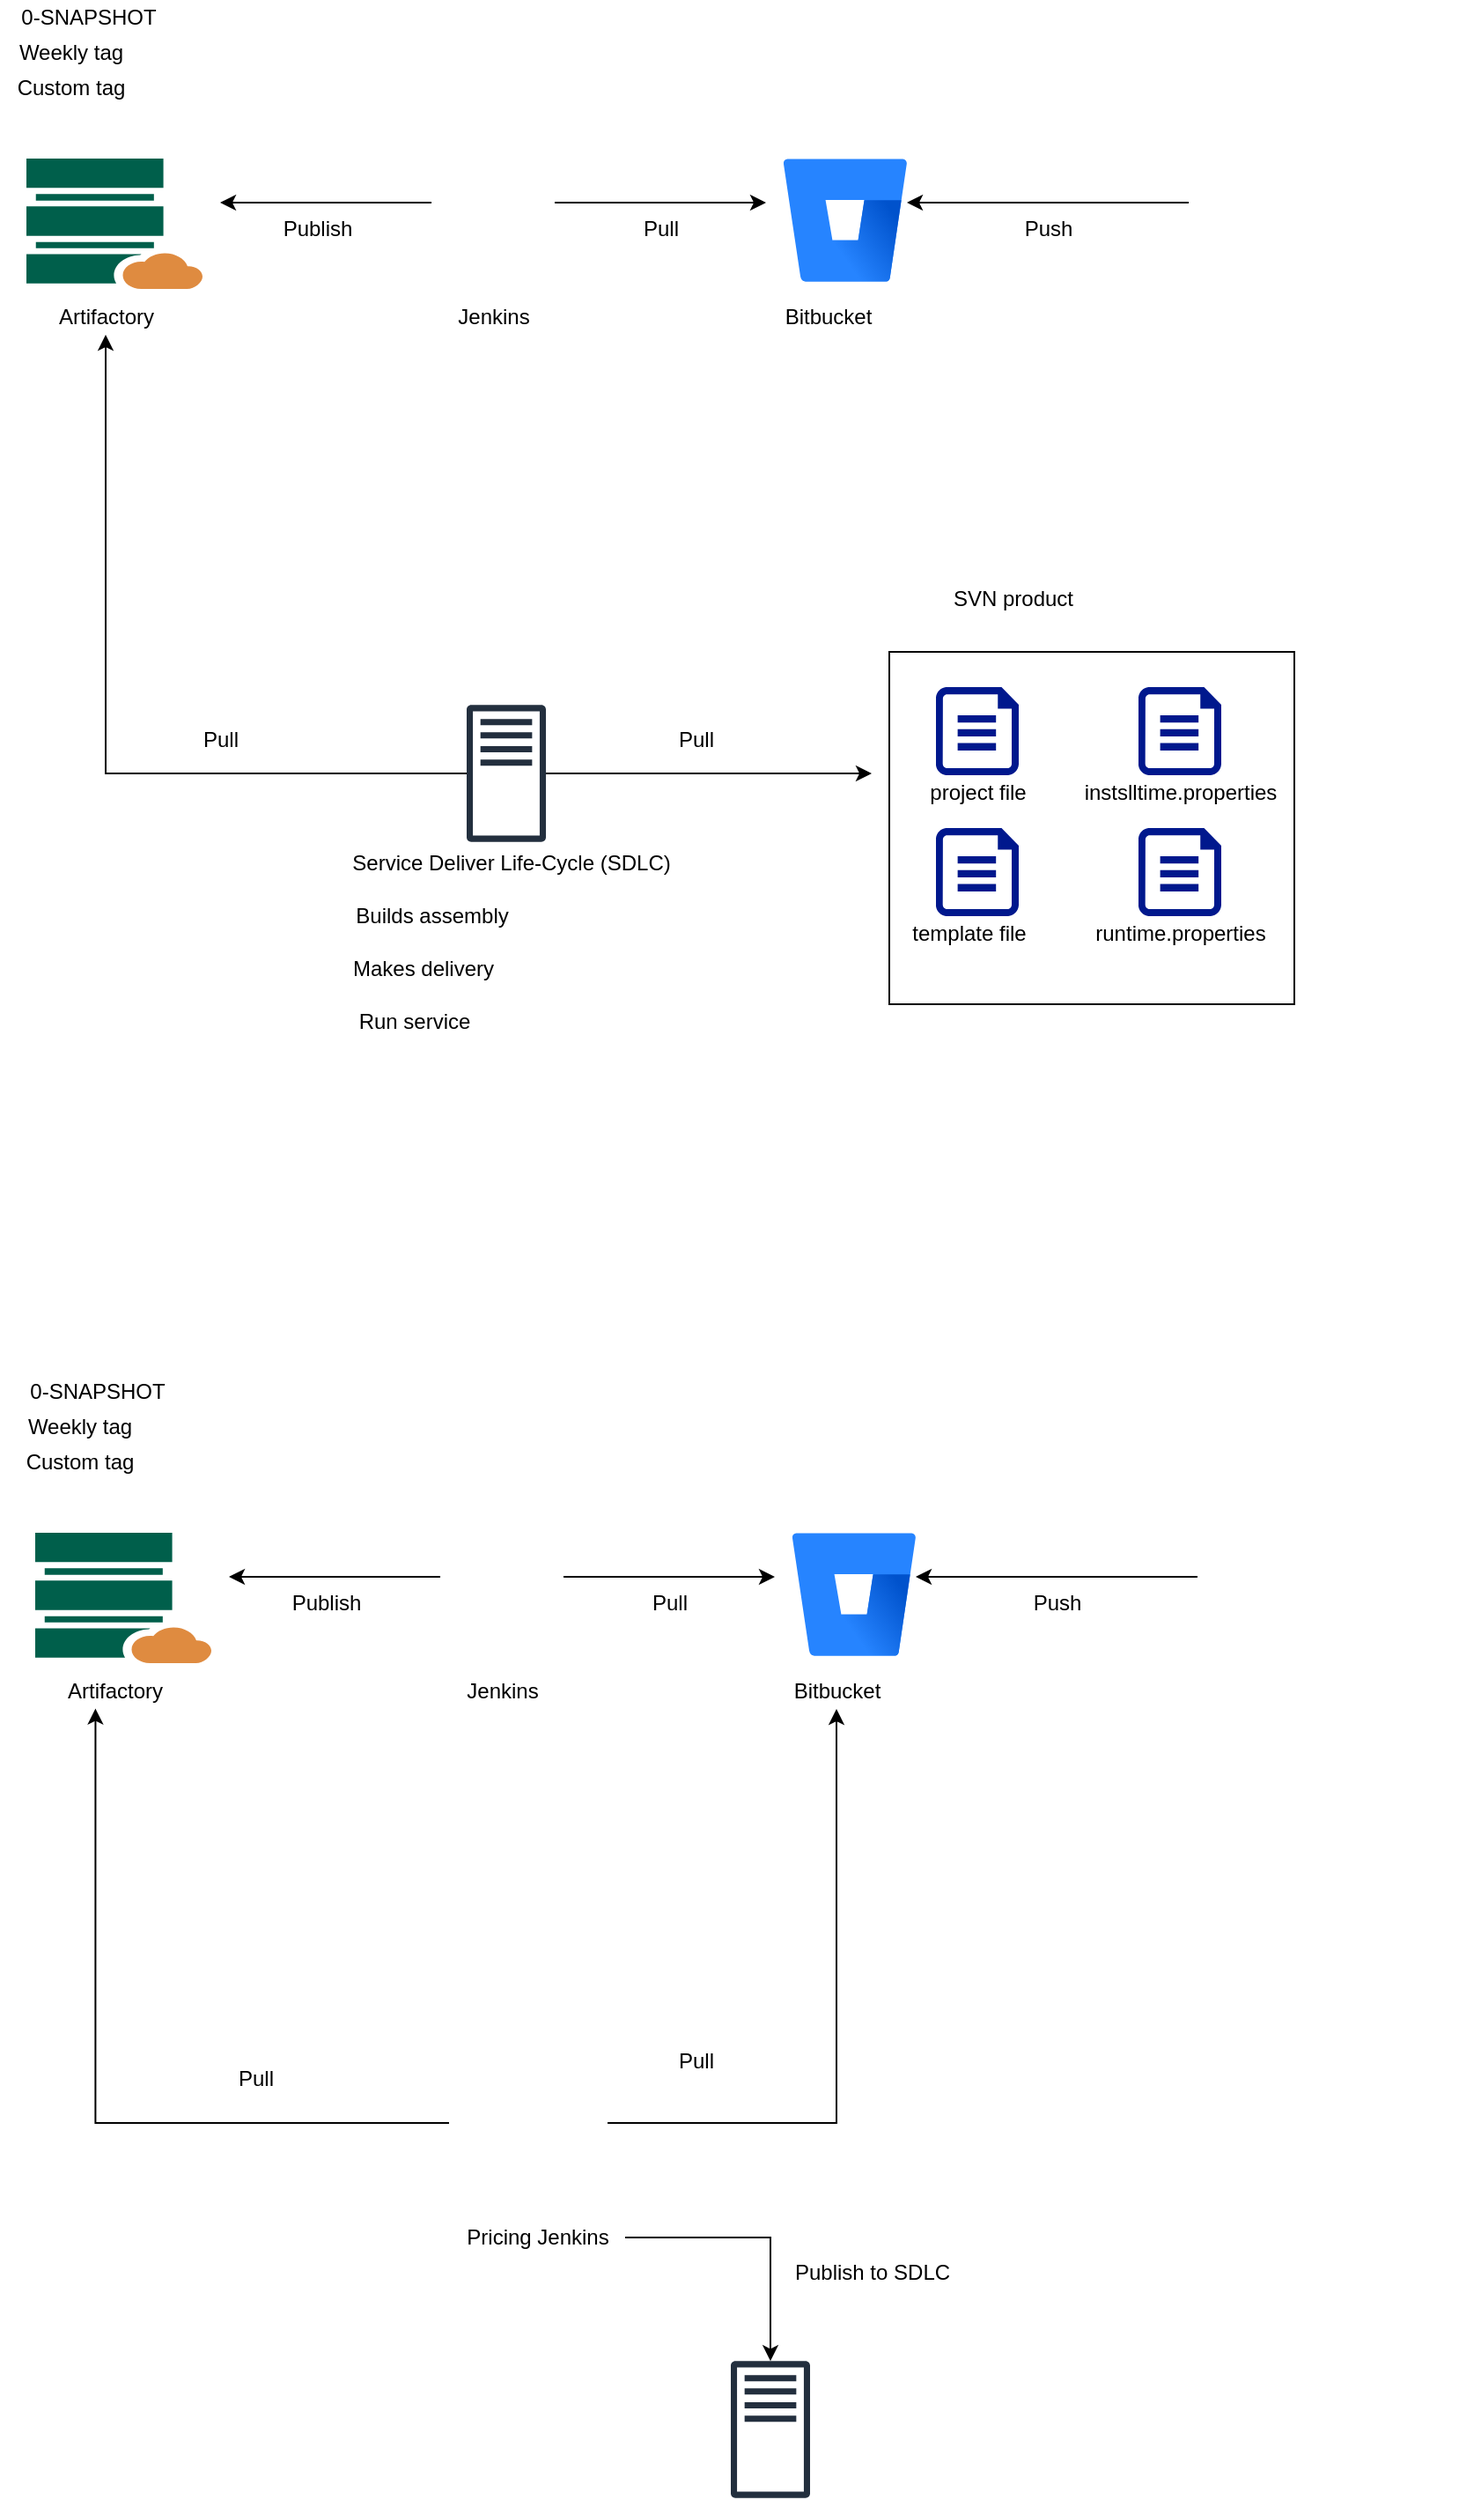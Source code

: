 <mxfile version="15.0.2" type="device"><diagram id="Okuv5jG48Oew-17ogckp" name="Page-1"><mxGraphModel dx="1038" dy="547" grid="1" gridSize="10" guides="1" tooltips="1" connect="1" arrows="1" fold="1" page="1" pageScale="1" pageWidth="850" pageHeight="1100" math="0" shadow="0"><root><mxCell id="0"/><mxCell id="1" parent="0"/><mxCell id="o1r8t5eu1Oi5vq-ldwoV-10" style="edgeStyle=orthogonalEdgeStyle;rounded=0;orthogonalLoop=1;jettySize=auto;html=1;" parent="1" source="o1r8t5eu1Oi5vq-ldwoV-2" edge="1"><mxGeometry relative="1" as="geometry"><mxPoint x="590" y="185" as="targetPoint"/><Array as="points"><mxPoint x="720" y="185"/><mxPoint x="590" y="185"/></Array></mxGeometry></mxCell><mxCell id="o1r8t5eu1Oi5vq-ldwoV-2" value="" style="shape=image;imageAspect=0;aspect=fixed;verticalLabelPosition=bottom;verticalAlign=top;image=https://miro.medium.com/max/996/1*2X4kX8wkfbtBFu9Zack_IA.gif;" parent="1" vertex="1"><mxGeometry x="750" y="145" width="159.62" height="100" as="geometry"/></mxCell><mxCell id="o1r8t5eu1Oi5vq-ldwoV-3" value="" style="image;image=img/lib/atlassian/Bitbucket_Logo.svg;" parent="1" vertex="1"><mxGeometry x="520" y="160" width="70" height="70" as="geometry"/></mxCell><mxCell id="o1r8t5eu1Oi5vq-ldwoV-4" value="Bitbucket" style="text;html=1;align=center;verticalAlign=middle;resizable=0;points=[];autosize=1;strokeColor=none;" parent="1" vertex="1"><mxGeometry x="510" y="240" width="70" height="20" as="geometry"/></mxCell><mxCell id="o1r8t5eu1Oi5vq-ldwoV-12" style="edgeStyle=orthogonalEdgeStyle;rounded=0;orthogonalLoop=1;jettySize=auto;html=1;" parent="1" source="o1r8t5eu1Oi5vq-ldwoV-6" edge="1"><mxGeometry relative="1" as="geometry"><mxPoint x="510" y="185" as="targetPoint"/></mxGeometry></mxCell><mxCell id="o1r8t5eu1Oi5vq-ldwoV-14" style="edgeStyle=orthogonalEdgeStyle;rounded=0;orthogonalLoop=1;jettySize=auto;html=1;" parent="1" source="o1r8t5eu1Oi5vq-ldwoV-6" edge="1"><mxGeometry relative="1" as="geometry"><mxPoint x="200" y="185" as="targetPoint"/></mxGeometry></mxCell><mxCell id="o1r8t5eu1Oi5vq-ldwoV-6" value="" style="shape=image;html=1;verticalAlign=top;verticalLabelPosition=bottom;labelBackgroundColor=#ffffff;imageAspect=0;aspect=fixed;image=https://cdn4.iconfinder.com/data/icons/logos-brands-5/24/jenkins-128.png" parent="1" vertex="1"><mxGeometry x="320" y="150" width="70" height="70" as="geometry"/></mxCell><mxCell id="o1r8t5eu1Oi5vq-ldwoV-7" value="" style="pointerEvents=1;shadow=0;dashed=0;html=1;strokeColor=none;fillColor=#005F4B;labelPosition=center;verticalLabelPosition=bottom;verticalAlign=top;align=center;outlineConnect=0;shape=mxgraph.veeam2.cloud_repository;" parent="1" vertex="1"><mxGeometry x="90" y="160" width="100" height="74" as="geometry"/></mxCell><mxCell id="o1r8t5eu1Oi5vq-ldwoV-8" value="Artifactory" style="text;html=1;align=center;verticalAlign=middle;resizable=0;points=[];autosize=1;strokeColor=none;" parent="1" vertex="1"><mxGeometry x="100" y="240" width="70" height="20" as="geometry"/></mxCell><mxCell id="o1r8t5eu1Oi5vq-ldwoV-9" value="Jenkins" style="text;html=1;align=center;verticalAlign=middle;resizable=0;points=[];autosize=1;strokeColor=none;" parent="1" vertex="1"><mxGeometry x="325" y="240" width="60" height="20" as="geometry"/></mxCell><mxCell id="o1r8t5eu1Oi5vq-ldwoV-11" value="Push" style="text;html=1;align=center;verticalAlign=middle;resizable=0;points=[];autosize=1;strokeColor=none;" parent="1" vertex="1"><mxGeometry x="650" y="190" width="40" height="20" as="geometry"/></mxCell><mxCell id="o1r8t5eu1Oi5vq-ldwoV-13" value="Pull" style="text;html=1;align=center;verticalAlign=middle;resizable=0;points=[];autosize=1;strokeColor=none;" parent="1" vertex="1"><mxGeometry x="430" y="190" width="40" height="20" as="geometry"/></mxCell><mxCell id="o1r8t5eu1Oi5vq-ldwoV-15" value="Publish" style="text;html=1;align=center;verticalAlign=middle;resizable=0;points=[];autosize=1;strokeColor=none;" parent="1" vertex="1"><mxGeometry x="230" y="190" width="50" height="20" as="geometry"/></mxCell><mxCell id="o1r8t5eu1Oi5vq-ldwoV-17" value="Service Deliver Life-Cycle (SDLC)" style="text;html=1;align=center;verticalAlign=middle;resizable=0;points=[];autosize=1;strokeColor=none;" parent="1" vertex="1"><mxGeometry x="265" y="550" width="200" height="20" as="geometry"/></mxCell><mxCell id="o1r8t5eu1Oi5vq-ldwoV-30" style="edgeStyle=orthogonalEdgeStyle;rounded=0;orthogonalLoop=1;jettySize=auto;html=1;" parent="1" source="o1r8t5eu1Oi5vq-ldwoV-19" edge="1"><mxGeometry relative="1" as="geometry"><mxPoint x="570" y="509" as="targetPoint"/></mxGeometry></mxCell><mxCell id="o1r8t5eu1Oi5vq-ldwoV-32" style="edgeStyle=orthogonalEdgeStyle;rounded=0;orthogonalLoop=1;jettySize=auto;html=1;" parent="1" source="o1r8t5eu1Oi5vq-ldwoV-19" target="o1r8t5eu1Oi5vq-ldwoV-8" edge="1"><mxGeometry relative="1" as="geometry"><mxPoint x="120" y="509" as="targetPoint"/></mxGeometry></mxCell><mxCell id="o1r8t5eu1Oi5vq-ldwoV-19" value="" style="outlineConnect=0;fontColor=#232F3E;gradientColor=none;fillColor=#232F3E;strokeColor=none;dashed=0;verticalLabelPosition=bottom;verticalAlign=top;align=center;html=1;fontSize=12;fontStyle=0;aspect=fixed;pointerEvents=1;shape=mxgraph.aws4.traditional_server;" parent="1" vertex="1"><mxGeometry x="340" y="470" width="45" height="78" as="geometry"/></mxCell><mxCell id="o1r8t5eu1Oi5vq-ldwoV-29" value="" style="rounded=0;whiteSpace=wrap;html=1;" parent="1" vertex="1"><mxGeometry x="580" y="440" width="230" height="200" as="geometry"/></mxCell><mxCell id="o1r8t5eu1Oi5vq-ldwoV-20" value="" style="aspect=fixed;pointerEvents=1;shadow=0;dashed=0;html=1;strokeColor=none;labelPosition=center;verticalLabelPosition=bottom;verticalAlign=top;align=center;fillColor=#00188D;shape=mxgraph.azure.file" parent="1" vertex="1"><mxGeometry x="606.5" y="460" width="47" height="50" as="geometry"/></mxCell><mxCell id="o1r8t5eu1Oi5vq-ldwoV-21" value="project file" style="text;html=1;align=center;verticalAlign=middle;resizable=0;points=[];autosize=1;strokeColor=none;" parent="1" vertex="1"><mxGeometry x="595" y="510" width="70" height="20" as="geometry"/></mxCell><mxCell id="o1r8t5eu1Oi5vq-ldwoV-22" value="" style="aspect=fixed;pointerEvents=1;shadow=0;dashed=0;html=1;strokeColor=none;labelPosition=center;verticalLabelPosition=bottom;verticalAlign=top;align=center;fillColor=#00188D;shape=mxgraph.azure.file" parent="1" vertex="1"><mxGeometry x="606.5" y="540" width="47" height="50" as="geometry"/></mxCell><mxCell id="o1r8t5eu1Oi5vq-ldwoV-23" value="template file" style="text;html=1;align=center;verticalAlign=middle;resizable=0;points=[];autosize=1;strokeColor=none;" parent="1" vertex="1"><mxGeometry x="585" y="590" width="80" height="20" as="geometry"/></mxCell><mxCell id="o1r8t5eu1Oi5vq-ldwoV-24" value="" style="aspect=fixed;pointerEvents=1;shadow=0;dashed=0;html=1;strokeColor=none;labelPosition=center;verticalLabelPosition=bottom;verticalAlign=top;align=center;fillColor=#00188D;shape=mxgraph.azure.file" parent="1" vertex="1"><mxGeometry x="721.5" y="540" width="47" height="50" as="geometry"/></mxCell><mxCell id="o1r8t5eu1Oi5vq-ldwoV-25" value="runtime.properties" style="text;html=1;align=center;verticalAlign=middle;resizable=0;points=[];autosize=1;strokeColor=none;" parent="1" vertex="1"><mxGeometry x="690" y="590" width="110" height="20" as="geometry"/></mxCell><mxCell id="o1r8t5eu1Oi5vq-ldwoV-26" value="instslltime.properties" style="text;html=1;align=center;verticalAlign=middle;resizable=0;points=[];autosize=1;strokeColor=none;" parent="1" vertex="1"><mxGeometry x="680" y="510" width="130" height="20" as="geometry"/></mxCell><mxCell id="o1r8t5eu1Oi5vq-ldwoV-27" value="" style="aspect=fixed;pointerEvents=1;shadow=0;dashed=0;html=1;strokeColor=none;labelPosition=center;verticalLabelPosition=bottom;verticalAlign=top;align=center;fillColor=#00188D;shape=mxgraph.azure.file" parent="1" vertex="1"><mxGeometry x="721.5" y="460" width="47" height="50" as="geometry"/></mxCell><mxCell id="o1r8t5eu1Oi5vq-ldwoV-31" value="Pull" style="text;html=1;align=center;verticalAlign=middle;resizable=0;points=[];autosize=1;strokeColor=none;" parent="1" vertex="1"><mxGeometry x="450" y="480" width="40" height="20" as="geometry"/></mxCell><mxCell id="o1r8t5eu1Oi5vq-ldwoV-33" value="Pull" style="text;html=1;align=center;verticalAlign=middle;resizable=0;points=[];autosize=1;strokeColor=none;" parent="1" vertex="1"><mxGeometry x="180" y="480" width="40" height="20" as="geometry"/></mxCell><mxCell id="o1r8t5eu1Oi5vq-ldwoV-34" value="Builds assembly" style="text;html=1;align=center;verticalAlign=middle;resizable=0;points=[];autosize=1;strokeColor=none;" parent="1" vertex="1"><mxGeometry x="270" y="580" width="100" height="20" as="geometry"/></mxCell><mxCell id="o1r8t5eu1Oi5vq-ldwoV-37" value="Makes delivery" style="text;html=1;align=center;verticalAlign=middle;resizable=0;points=[];autosize=1;strokeColor=none;" parent="1" vertex="1"><mxGeometry x="265" y="610" width="100" height="20" as="geometry"/></mxCell><mxCell id="o1r8t5eu1Oi5vq-ldwoV-38" value="Run service" style="text;html=1;align=center;verticalAlign=middle;resizable=0;points=[];autosize=1;strokeColor=none;" parent="1" vertex="1"><mxGeometry x="270" y="640" width="80" height="20" as="geometry"/></mxCell><mxCell id="o1r8t5eu1Oi5vq-ldwoV-39" value="SVN product" style="text;html=1;align=center;verticalAlign=middle;resizable=0;points=[];autosize=1;strokeColor=none;" parent="1" vertex="1"><mxGeometry x="610" y="400" width="80" height="20" as="geometry"/></mxCell><mxCell id="o1r8t5eu1Oi5vq-ldwoV-40" value="0-SNAPSHOT" style="text;html=1;align=center;verticalAlign=middle;resizable=0;points=[];autosize=1;strokeColor=none;" parent="1" vertex="1"><mxGeometry x="80" y="70" width="90" height="20" as="geometry"/></mxCell><mxCell id="o1r8t5eu1Oi5vq-ldwoV-41" value="Weekly tag" style="text;html=1;align=center;verticalAlign=middle;resizable=0;points=[];autosize=1;strokeColor=none;" parent="1" vertex="1"><mxGeometry x="80" y="90" width="70" height="20" as="geometry"/></mxCell><mxCell id="o1r8t5eu1Oi5vq-ldwoV-42" value="Custom tag" style="text;html=1;align=center;verticalAlign=middle;resizable=0;points=[];autosize=1;strokeColor=none;" parent="1" vertex="1"><mxGeometry x="75" y="110" width="80" height="20" as="geometry"/></mxCell><mxCell id="o1r8t5eu1Oi5vq-ldwoV-44" style="edgeStyle=orthogonalEdgeStyle;rounded=0;orthogonalLoop=1;jettySize=auto;html=1;" parent="1" source="o1r8t5eu1Oi5vq-ldwoV-45" edge="1"><mxGeometry relative="1" as="geometry"><mxPoint x="595" y="965" as="targetPoint"/><Array as="points"><mxPoint x="725" y="965"/><mxPoint x="595" y="965"/></Array></mxGeometry></mxCell><mxCell id="o1r8t5eu1Oi5vq-ldwoV-45" value="" style="shape=image;imageAspect=0;aspect=fixed;verticalLabelPosition=bottom;verticalAlign=top;image=https://miro.medium.com/max/996/1*2X4kX8wkfbtBFu9Zack_IA.gif;" parent="1" vertex="1"><mxGeometry x="755" y="925" width="159.62" height="100" as="geometry"/></mxCell><mxCell id="o1r8t5eu1Oi5vq-ldwoV-46" value="" style="image;image=img/lib/atlassian/Bitbucket_Logo.svg;" parent="1" vertex="1"><mxGeometry x="525" y="940" width="70" height="70" as="geometry"/></mxCell><mxCell id="o1r8t5eu1Oi5vq-ldwoV-47" value="Bitbucket" style="text;html=1;align=center;verticalAlign=middle;resizable=0;points=[];autosize=1;strokeColor=none;" parent="1" vertex="1"><mxGeometry x="515" y="1020" width="70" height="20" as="geometry"/></mxCell><mxCell id="o1r8t5eu1Oi5vq-ldwoV-48" style="edgeStyle=orthogonalEdgeStyle;rounded=0;orthogonalLoop=1;jettySize=auto;html=1;" parent="1" source="o1r8t5eu1Oi5vq-ldwoV-50" edge="1"><mxGeometry relative="1" as="geometry"><mxPoint x="515" y="965" as="targetPoint"/></mxGeometry></mxCell><mxCell id="o1r8t5eu1Oi5vq-ldwoV-49" style="edgeStyle=orthogonalEdgeStyle;rounded=0;orthogonalLoop=1;jettySize=auto;html=1;" parent="1" source="o1r8t5eu1Oi5vq-ldwoV-50" edge="1"><mxGeometry relative="1" as="geometry"><mxPoint x="205" y="965" as="targetPoint"/></mxGeometry></mxCell><mxCell id="o1r8t5eu1Oi5vq-ldwoV-50" value="" style="shape=image;html=1;verticalAlign=top;verticalLabelPosition=bottom;labelBackgroundColor=#ffffff;imageAspect=0;aspect=fixed;image=https://cdn4.iconfinder.com/data/icons/logos-brands-5/24/jenkins-128.png" parent="1" vertex="1"><mxGeometry x="325" y="930" width="70" height="70" as="geometry"/></mxCell><mxCell id="o1r8t5eu1Oi5vq-ldwoV-51" value="" style="pointerEvents=1;shadow=0;dashed=0;html=1;strokeColor=none;fillColor=#005F4B;labelPosition=center;verticalLabelPosition=bottom;verticalAlign=top;align=center;outlineConnect=0;shape=mxgraph.veeam2.cloud_repository;" parent="1" vertex="1"><mxGeometry x="95" y="940" width="100" height="74" as="geometry"/></mxCell><mxCell id="o1r8t5eu1Oi5vq-ldwoV-52" value="Artifactory" style="text;html=1;align=center;verticalAlign=middle;resizable=0;points=[];autosize=1;strokeColor=none;" parent="1" vertex="1"><mxGeometry x="105" y="1020" width="70" height="20" as="geometry"/></mxCell><mxCell id="o1r8t5eu1Oi5vq-ldwoV-53" value="Jenkins" style="text;html=1;align=center;verticalAlign=middle;resizable=0;points=[];autosize=1;strokeColor=none;" parent="1" vertex="1"><mxGeometry x="330" y="1020" width="60" height="20" as="geometry"/></mxCell><mxCell id="o1r8t5eu1Oi5vq-ldwoV-54" value="Push" style="text;html=1;align=center;verticalAlign=middle;resizable=0;points=[];autosize=1;strokeColor=none;" parent="1" vertex="1"><mxGeometry x="655" y="970" width="40" height="20" as="geometry"/></mxCell><mxCell id="o1r8t5eu1Oi5vq-ldwoV-55" value="Pull" style="text;html=1;align=center;verticalAlign=middle;resizable=0;points=[];autosize=1;strokeColor=none;" parent="1" vertex="1"><mxGeometry x="435" y="970" width="40" height="20" as="geometry"/></mxCell><mxCell id="o1r8t5eu1Oi5vq-ldwoV-56" value="Publish" style="text;html=1;align=center;verticalAlign=middle;resizable=0;points=[];autosize=1;strokeColor=none;" parent="1" vertex="1"><mxGeometry x="235" y="970" width="50" height="20" as="geometry"/></mxCell><mxCell id="o1r8t5eu1Oi5vq-ldwoV-57" value="0-SNAPSHOT" style="text;html=1;align=center;verticalAlign=middle;resizable=0;points=[];autosize=1;strokeColor=none;" parent="1" vertex="1"><mxGeometry x="85" y="850" width="90" height="20" as="geometry"/></mxCell><mxCell id="o1r8t5eu1Oi5vq-ldwoV-58" value="Weekly tag" style="text;html=1;align=center;verticalAlign=middle;resizable=0;points=[];autosize=1;strokeColor=none;" parent="1" vertex="1"><mxGeometry x="85" y="870" width="70" height="20" as="geometry"/></mxCell><mxCell id="o1r8t5eu1Oi5vq-ldwoV-59" value="Custom tag" style="text;html=1;align=center;verticalAlign=middle;resizable=0;points=[];autosize=1;strokeColor=none;" parent="1" vertex="1"><mxGeometry x="80" y="890" width="80" height="20" as="geometry"/></mxCell><mxCell id="o1r8t5eu1Oi5vq-ldwoV-62" style="edgeStyle=orthogonalEdgeStyle;rounded=0;orthogonalLoop=1;jettySize=auto;html=1;" parent="1" source="o1r8t5eu1Oi5vq-ldwoV-60" target="o1r8t5eu1Oi5vq-ldwoV-47" edge="1"><mxGeometry relative="1" as="geometry"/></mxCell><mxCell id="o1r8t5eu1Oi5vq-ldwoV-65" style="edgeStyle=orthogonalEdgeStyle;rounded=0;orthogonalLoop=1;jettySize=auto;html=1;entryX=0.346;entryY=0.99;entryDx=0;entryDy=0;entryPerimeter=0;" parent="1" source="o1r8t5eu1Oi5vq-ldwoV-60" target="o1r8t5eu1Oi5vq-ldwoV-52" edge="1"><mxGeometry relative="1" as="geometry"/></mxCell><mxCell id="o1r8t5eu1Oi5vq-ldwoV-60" value="" style="shape=image;html=1;verticalAlign=top;verticalLabelPosition=bottom;labelBackgroundColor=#ffffff;imageAspect=0;aspect=fixed;image=https://cdn4.iconfinder.com/data/icons/logos-brands-5/24/jenkins-128.png" parent="1" vertex="1"><mxGeometry x="330" y="1230" width="90" height="90" as="geometry"/></mxCell><mxCell id="UPt3Qq8Xn4-9up58QRMM-2" style="edgeStyle=orthogonalEdgeStyle;rounded=0;orthogonalLoop=1;jettySize=auto;html=1;" edge="1" parent="1" source="o1r8t5eu1Oi5vq-ldwoV-61" target="UPt3Qq8Xn4-9up58QRMM-1"><mxGeometry relative="1" as="geometry"/></mxCell><mxCell id="o1r8t5eu1Oi5vq-ldwoV-61" value="Pricing Jenkins" style="text;html=1;align=center;verticalAlign=middle;resizable=0;points=[];autosize=1;strokeColor=none;" parent="1" vertex="1"><mxGeometry x="330" y="1330" width="100" height="20" as="geometry"/></mxCell><mxCell id="o1r8t5eu1Oi5vq-ldwoV-63" value="Pull" style="text;html=1;align=center;verticalAlign=middle;resizable=0;points=[];autosize=1;strokeColor=none;" parent="1" vertex="1"><mxGeometry x="450" y="1230" width="40" height="20" as="geometry"/></mxCell><mxCell id="o1r8t5eu1Oi5vq-ldwoV-66" value="Pull" style="text;html=1;align=center;verticalAlign=middle;resizable=0;points=[];autosize=1;strokeColor=none;" parent="1" vertex="1"><mxGeometry x="200" y="1240" width="40" height="20" as="geometry"/></mxCell><mxCell id="UPt3Qq8Xn4-9up58QRMM-1" value="" style="outlineConnect=0;fontColor=#232F3E;gradientColor=none;fillColor=#232F3E;strokeColor=none;dashed=0;verticalLabelPosition=bottom;verticalAlign=top;align=center;html=1;fontSize=12;fontStyle=0;aspect=fixed;pointerEvents=1;shape=mxgraph.aws4.traditional_server;" vertex="1" parent="1"><mxGeometry x="490" y="1410" width="45" height="78" as="geometry"/></mxCell><mxCell id="UPt3Qq8Xn4-9up58QRMM-4" value="&lt;span&gt;Publish to SDLC&lt;/span&gt;" style="text;html=1;align=center;verticalAlign=middle;resizable=0;points=[];autosize=1;strokeColor=none;" vertex="1" parent="1"><mxGeometry x="520" y="1350" width="100" height="20" as="geometry"/></mxCell></root></mxGraphModel></diagram></mxfile>